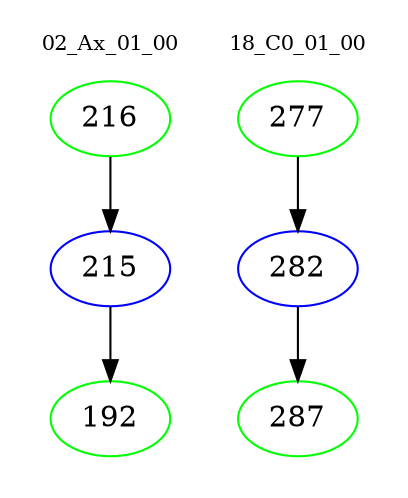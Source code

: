 digraph{
subgraph cluster_0 {
color = white
label = "02_Ax_01_00";
fontsize=10;
T0_216 [label="216", color="green"]
T0_216 -> T0_215 [color="black"]
T0_215 [label="215", color="blue"]
T0_215 -> T0_192 [color="black"]
T0_192 [label="192", color="green"]
}
subgraph cluster_1 {
color = white
label = "18_C0_01_00";
fontsize=10;
T1_277 [label="277", color="green"]
T1_277 -> T1_282 [color="black"]
T1_282 [label="282", color="blue"]
T1_282 -> T1_287 [color="black"]
T1_287 [label="287", color="green"]
}
}

